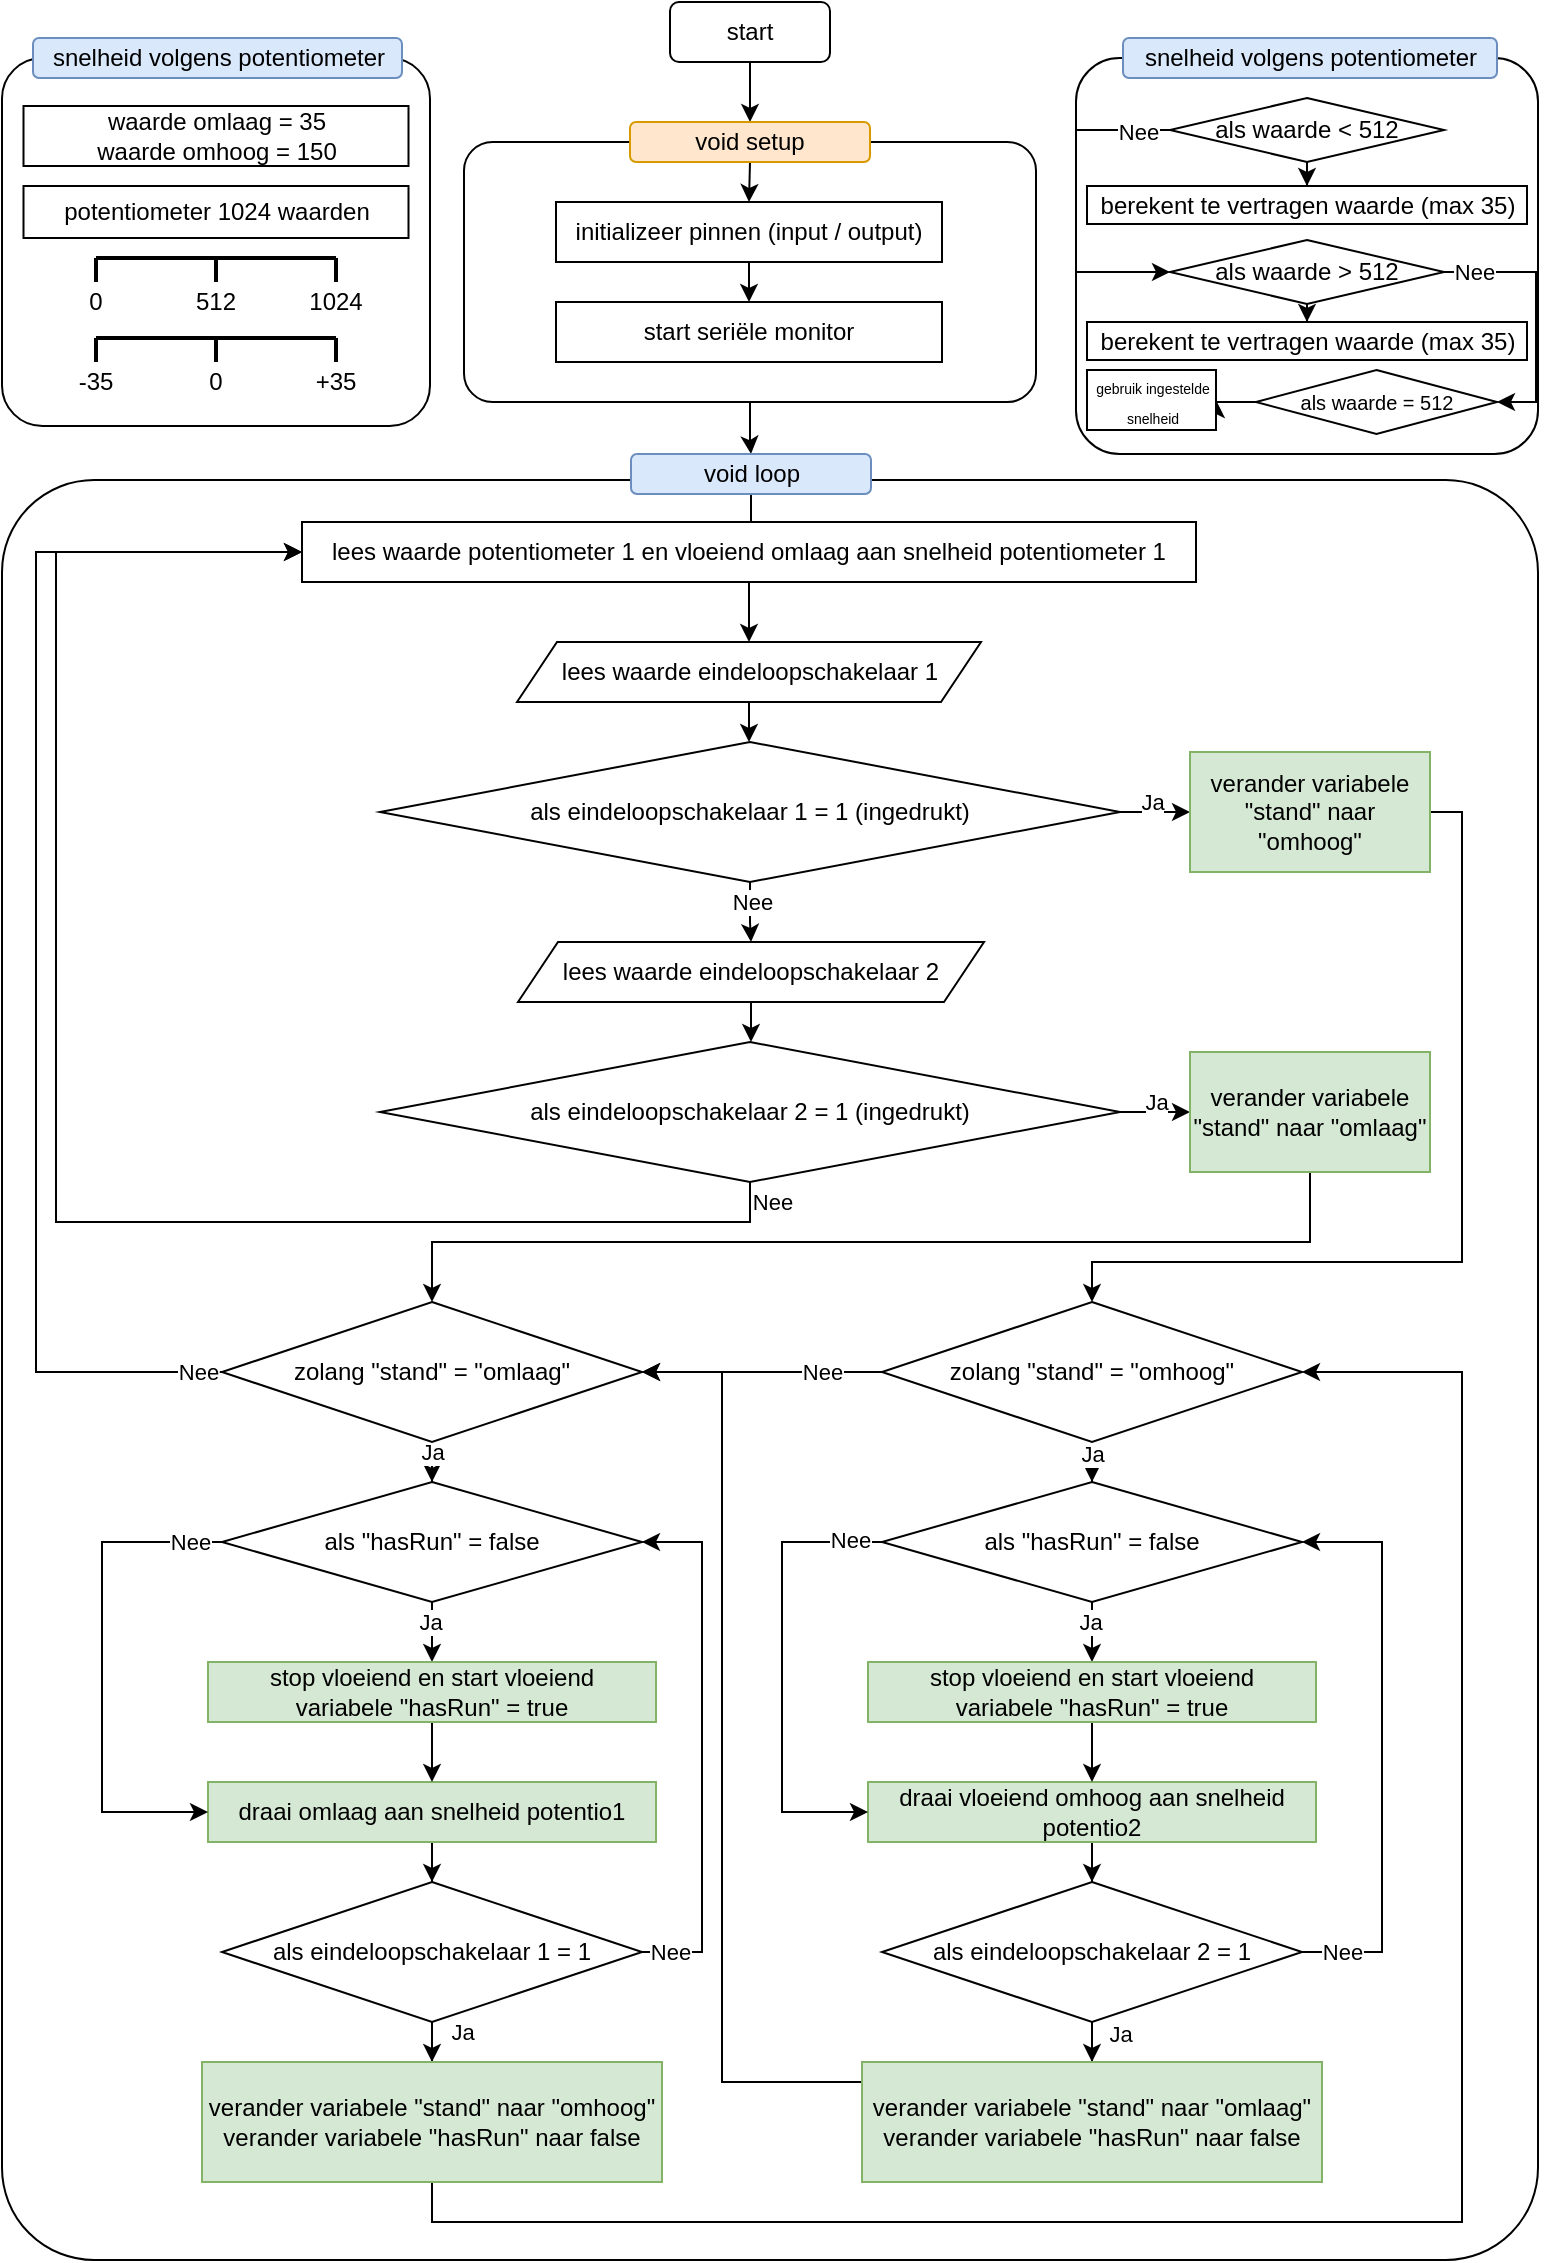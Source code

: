 <mxfile version="14.6.6" type="github">
  <diagram id="C5RBs43oDa-KdzZeNtuy" name="Page-1">
    <mxGraphModel dx="2031" dy="1150" grid="1" gridSize="10" guides="1" tooltips="1" connect="1" arrows="1" fold="1" page="1" pageScale="1" pageWidth="827" pageHeight="1169" math="0" shadow="0">
      <root>
        <mxCell id="WIyWlLk6GJQsqaUBKTNV-0" />
        <mxCell id="WIyWlLk6GJQsqaUBKTNV-1" parent="WIyWlLk6GJQsqaUBKTNV-0" />
        <mxCell id="CYf8EaJ0eoEuyEV1X-x--5" value="" style="edgeStyle=orthogonalEdgeStyle;rounded=0;orthogonalLoop=1;jettySize=auto;html=1;exitX=0.5;exitY=1;exitDx=0;exitDy=0;entryX=0.5;entryY=0;entryDx=0;entryDy=0;" parent="WIyWlLk6GJQsqaUBKTNV-1" source="WIyWlLk6GJQsqaUBKTNV-3" target="CYf8EaJ0eoEuyEV1X-x--2" edge="1">
          <mxGeometry relative="1" as="geometry" />
        </mxCell>
        <mxCell id="WIyWlLk6GJQsqaUBKTNV-3" value="start" style="rounded=1;whiteSpace=wrap;html=1;fontSize=12;glass=0;strokeWidth=1;shadow=0;" parent="WIyWlLk6GJQsqaUBKTNV-1" vertex="1">
          <mxGeometry x="367" y="14" width="80" height="30" as="geometry" />
        </mxCell>
        <mxCell id="CYf8EaJ0eoEuyEV1X-x--12" style="edgeStyle=orthogonalEdgeStyle;rounded=0;orthogonalLoop=1;jettySize=auto;html=1;" parent="WIyWlLk6GJQsqaUBKTNV-1" source="CYf8EaJ0eoEuyEV1X-x--0" target="CYf8EaJ0eoEuyEV1X-x--10" edge="1">
          <mxGeometry relative="1" as="geometry" />
        </mxCell>
        <mxCell id="CYf8EaJ0eoEuyEV1X-x--0" value="" style="rounded=1;whiteSpace=wrap;html=1;arcSize=11;" parent="WIyWlLk6GJQsqaUBKTNV-1" vertex="1">
          <mxGeometry x="264" y="84" width="286" height="130" as="geometry" />
        </mxCell>
        <mxCell id="CYf8EaJ0eoEuyEV1X-x--6" style="edgeStyle=orthogonalEdgeStyle;rounded=0;orthogonalLoop=1;jettySize=auto;html=1;exitX=0.5;exitY=1;exitDx=0;exitDy=0;entryX=0.5;entryY=0;entryDx=0;entryDy=0;" parent="WIyWlLk6GJQsqaUBKTNV-1" source="CYf8EaJ0eoEuyEV1X-x--2" target="CYf8EaJ0eoEuyEV1X-x--4" edge="1">
          <mxGeometry relative="1" as="geometry" />
        </mxCell>
        <mxCell id="CYf8EaJ0eoEuyEV1X-x--2" value="void setup" style="rounded=1;whiteSpace=wrap;html=1;fillColor=#ffe6cc;strokeColor=#d79b00;" parent="WIyWlLk6GJQsqaUBKTNV-1" vertex="1">
          <mxGeometry x="347" y="74" width="120" height="20" as="geometry" />
        </mxCell>
        <mxCell id="CYf8EaJ0eoEuyEV1X-x--8" style="edgeStyle=orthogonalEdgeStyle;rounded=0;orthogonalLoop=1;jettySize=auto;html=1;exitX=0.5;exitY=1;exitDx=0;exitDy=0;entryX=0.5;entryY=0;entryDx=0;entryDy=0;" parent="WIyWlLk6GJQsqaUBKTNV-1" source="CYf8EaJ0eoEuyEV1X-x--4" target="CYf8EaJ0eoEuyEV1X-x--7" edge="1">
          <mxGeometry relative="1" as="geometry" />
        </mxCell>
        <mxCell id="CYf8EaJ0eoEuyEV1X-x--4" value="initializeer pinnen (input / output)" style="rounded=0;whiteSpace=wrap;html=1;" parent="WIyWlLk6GJQsqaUBKTNV-1" vertex="1">
          <mxGeometry x="310" y="114" width="193" height="30" as="geometry" />
        </mxCell>
        <mxCell id="CYf8EaJ0eoEuyEV1X-x--7" value="start seriële monitor" style="rounded=0;whiteSpace=wrap;html=1;" parent="WIyWlLk6GJQsqaUBKTNV-1" vertex="1">
          <mxGeometry x="310" y="164" width="193" height="30" as="geometry" />
        </mxCell>
        <mxCell id="CYf8EaJ0eoEuyEV1X-x--11" value="" style="rounded=1;whiteSpace=wrap;html=1;arcSize=6;" parent="WIyWlLk6GJQsqaUBKTNV-1" vertex="1">
          <mxGeometry x="33" y="253" width="768" height="890" as="geometry" />
        </mxCell>
        <mxCell id="CYf8EaJ0eoEuyEV1X-x--15" style="edgeStyle=orthogonalEdgeStyle;rounded=0;orthogonalLoop=1;jettySize=auto;html=1;" parent="WIyWlLk6GJQsqaUBKTNV-1" source="CYf8EaJ0eoEuyEV1X-x--10" target="CYf8EaJ0eoEuyEV1X-x--13" edge="1">
          <mxGeometry relative="1" as="geometry" />
        </mxCell>
        <mxCell id="CYf8EaJ0eoEuyEV1X-x--10" value="void loop" style="rounded=1;whiteSpace=wrap;html=1;fillColor=#dae8fc;strokeColor=#6c8ebf;" parent="WIyWlLk6GJQsqaUBKTNV-1" vertex="1">
          <mxGeometry x="347.5" y="240" width="120" height="20" as="geometry" />
        </mxCell>
        <mxCell id="CYf8EaJ0eoEuyEV1X-x--42" style="edgeStyle=orthogonalEdgeStyle;rounded=0;orthogonalLoop=1;jettySize=auto;html=1;entryX=0.5;entryY=0;entryDx=0;entryDy=0;" parent="WIyWlLk6GJQsqaUBKTNV-1" source="CYf8EaJ0eoEuyEV1X-x--13" target="CYf8EaJ0eoEuyEV1X-x--41" edge="1">
          <mxGeometry relative="1" as="geometry" />
        </mxCell>
        <mxCell id="CYf8EaJ0eoEuyEV1X-x--13" value="lees waarde potentiometer 1 en vloeiend omlaag aan snelheid potentiometer 1" style="rounded=0;whiteSpace=wrap;html=1;" parent="WIyWlLk6GJQsqaUBKTNV-1" vertex="1">
          <mxGeometry x="183" y="274" width="447" height="30" as="geometry" />
        </mxCell>
        <mxCell id="CYf8EaJ0eoEuyEV1X-x--26" style="edgeStyle=orthogonalEdgeStyle;rounded=0;orthogonalLoop=1;jettySize=auto;html=1;" parent="WIyWlLk6GJQsqaUBKTNV-1" source="CYf8EaJ0eoEuyEV1X-x--24" target="CYf8EaJ0eoEuyEV1X-x--25" edge="1">
          <mxGeometry relative="1" as="geometry" />
        </mxCell>
        <mxCell id="CYf8EaJ0eoEuyEV1X-x--27" value="Ja" style="edgeLabel;html=1;align=center;verticalAlign=middle;resizable=0;points=[];" parent="CYf8EaJ0eoEuyEV1X-x--26" vertex="1" connectable="0">
          <mxGeometry x="-0.279" y="-1" relative="1" as="geometry">
            <mxPoint y="-6" as="offset" />
          </mxGeometry>
        </mxCell>
        <mxCell id="CYf8EaJ0eoEuyEV1X-x--45" style="edgeStyle=orthogonalEdgeStyle;rounded=0;orthogonalLoop=1;jettySize=auto;html=1;" parent="WIyWlLk6GJQsqaUBKTNV-1" source="CYf8EaJ0eoEuyEV1X-x--24" target="CYf8EaJ0eoEuyEV1X-x--44" edge="1">
          <mxGeometry relative="1" as="geometry" />
        </mxCell>
        <mxCell id="CYf8EaJ0eoEuyEV1X-x--48" value="Nee" style="edgeLabel;html=1;align=center;verticalAlign=middle;resizable=0;points=[];" parent="CYf8EaJ0eoEuyEV1X-x--45" vertex="1" connectable="0">
          <mxGeometry x="0.005" y="1" relative="1" as="geometry">
            <mxPoint x="-0.5" y="-5.35" as="offset" />
          </mxGeometry>
        </mxCell>
        <mxCell id="CYf8EaJ0eoEuyEV1X-x--24" value="als eindeloopschakelaar 1 = 1 (ingedrukt)" style="rhombus;whiteSpace=wrap;html=1;rounded=0;" parent="WIyWlLk6GJQsqaUBKTNV-1" vertex="1">
          <mxGeometry x="222" y="384" width="370" height="70" as="geometry" />
        </mxCell>
        <mxCell id="CYf8EaJ0eoEuyEV1X-x--59" style="edgeStyle=orthogonalEdgeStyle;rounded=0;orthogonalLoop=1;jettySize=auto;html=1;" parent="WIyWlLk6GJQsqaUBKTNV-1" source="CYf8EaJ0eoEuyEV1X-x--25" target="CYf8EaJ0eoEuyEV1X-x--57" edge="1">
          <mxGeometry relative="1" as="geometry">
            <Array as="points">
              <mxPoint x="763" y="419" />
              <mxPoint x="763" y="644" />
              <mxPoint x="578" y="644" />
            </Array>
          </mxGeometry>
        </mxCell>
        <mxCell id="CYf8EaJ0eoEuyEV1X-x--25" value="verander variabele &quot;stand&quot; naar &quot;omhoog&quot;" style="rounded=0;whiteSpace=wrap;html=1;fillColor=#d5e8d4;strokeColor=#82b366;" parent="WIyWlLk6GJQsqaUBKTNV-1" vertex="1">
          <mxGeometry x="627" y="389" width="120" height="60" as="geometry" />
        </mxCell>
        <mxCell id="CYf8EaJ0eoEuyEV1X-x--34" style="edgeStyle=orthogonalEdgeStyle;rounded=0;orthogonalLoop=1;jettySize=auto;html=1;" parent="WIyWlLk6GJQsqaUBKTNV-1" source="CYf8EaJ0eoEuyEV1X-x--30" target="CYf8EaJ0eoEuyEV1X-x--33" edge="1">
          <mxGeometry relative="1" as="geometry" />
        </mxCell>
        <mxCell id="CYf8EaJ0eoEuyEV1X-x--35" value="Ja" style="edgeLabel;html=1;align=center;verticalAlign=middle;resizable=0;points=[];" parent="CYf8EaJ0eoEuyEV1X-x--34" vertex="1" connectable="0">
          <mxGeometry x="-0.205" relative="1" as="geometry">
            <mxPoint y="-5" as="offset" />
          </mxGeometry>
        </mxCell>
        <mxCell id="CYf8EaJ0eoEuyEV1X-x--39" style="edgeStyle=orthogonalEdgeStyle;rounded=0;orthogonalLoop=1;jettySize=auto;html=1;" parent="WIyWlLk6GJQsqaUBKTNV-1" source="CYf8EaJ0eoEuyEV1X-x--30" target="CYf8EaJ0eoEuyEV1X-x--13" edge="1">
          <mxGeometry relative="1" as="geometry">
            <Array as="points">
              <mxPoint x="407" y="624" />
              <mxPoint x="60" y="624" />
              <mxPoint x="60" y="289" />
            </Array>
          </mxGeometry>
        </mxCell>
        <mxCell id="CYf8EaJ0eoEuyEV1X-x--40" value="Nee" style="edgeLabel;html=1;align=center;verticalAlign=middle;resizable=0;points=[];" parent="CYf8EaJ0eoEuyEV1X-x--39" vertex="1" connectable="0">
          <mxGeometry x="-0.879" y="1" relative="1" as="geometry">
            <mxPoint x="40.67" y="-11" as="offset" />
          </mxGeometry>
        </mxCell>
        <mxCell id="CYf8EaJ0eoEuyEV1X-x--30" value="als eindeloopschakelaar 2 = 1 (ingedrukt)" style="rhombus;whiteSpace=wrap;html=1;rounded=0;" parent="WIyWlLk6GJQsqaUBKTNV-1" vertex="1">
          <mxGeometry x="222" y="534" width="370" height="70" as="geometry" />
        </mxCell>
        <mxCell id="CYf8EaJ0eoEuyEV1X-x--52" style="edgeStyle=orthogonalEdgeStyle;rounded=0;orthogonalLoop=1;jettySize=auto;html=1;" parent="WIyWlLk6GJQsqaUBKTNV-1" source="CYf8EaJ0eoEuyEV1X-x--33" target="CYf8EaJ0eoEuyEV1X-x--50" edge="1">
          <mxGeometry relative="1" as="geometry">
            <Array as="points">
              <mxPoint x="687" y="634" />
              <mxPoint x="248" y="634" />
            </Array>
          </mxGeometry>
        </mxCell>
        <mxCell id="CYf8EaJ0eoEuyEV1X-x--33" value="verander variabele &quot;stand&quot; naar &quot;omlaag&quot;" style="rounded=0;whiteSpace=wrap;html=1;fillColor=#d5e8d4;strokeColor=#82b366;" parent="WIyWlLk6GJQsqaUBKTNV-1" vertex="1">
          <mxGeometry x="627" y="539" width="120" height="60" as="geometry" />
        </mxCell>
        <mxCell id="CYf8EaJ0eoEuyEV1X-x--43" style="edgeStyle=orthogonalEdgeStyle;rounded=0;orthogonalLoop=1;jettySize=auto;html=1;" parent="WIyWlLk6GJQsqaUBKTNV-1" source="CYf8EaJ0eoEuyEV1X-x--41" target="CYf8EaJ0eoEuyEV1X-x--24" edge="1">
          <mxGeometry relative="1" as="geometry" />
        </mxCell>
        <mxCell id="CYf8EaJ0eoEuyEV1X-x--41" value="lees waarde eindeloopschakelaar 1" style="shape=parallelogram;perimeter=parallelogramPerimeter;whiteSpace=wrap;html=1;fixedSize=1;rounded=0;" parent="WIyWlLk6GJQsqaUBKTNV-1" vertex="1">
          <mxGeometry x="290.5" y="334" width="232" height="30" as="geometry" />
        </mxCell>
        <mxCell id="CYf8EaJ0eoEuyEV1X-x--46" style="edgeStyle=orthogonalEdgeStyle;rounded=0;orthogonalLoop=1;jettySize=auto;html=1;entryX=0.5;entryY=0;entryDx=0;entryDy=0;" parent="WIyWlLk6GJQsqaUBKTNV-1" source="CYf8EaJ0eoEuyEV1X-x--44" target="CYf8EaJ0eoEuyEV1X-x--30" edge="1">
          <mxGeometry relative="1" as="geometry" />
        </mxCell>
        <mxCell id="CYf8EaJ0eoEuyEV1X-x--44" value="lees waarde eindeloopschakelaar 2" style="shape=parallelogram;perimeter=parallelogramPerimeter;whiteSpace=wrap;html=1;fixedSize=1;rounded=0;" parent="WIyWlLk6GJQsqaUBKTNV-1" vertex="1">
          <mxGeometry x="291" y="484" width="233" height="30" as="geometry" />
        </mxCell>
        <mxCell id="CYf8EaJ0eoEuyEV1X-x--64" style="edgeStyle=orthogonalEdgeStyle;rounded=0;orthogonalLoop=1;jettySize=auto;html=1;entryX=0;entryY=0.5;entryDx=0;entryDy=0;" parent="WIyWlLk6GJQsqaUBKTNV-1" source="CYf8EaJ0eoEuyEV1X-x--50" target="CYf8EaJ0eoEuyEV1X-x--13" edge="1">
          <mxGeometry relative="1" as="geometry">
            <Array as="points">
              <mxPoint x="50" y="699" />
              <mxPoint x="50" y="289" />
            </Array>
          </mxGeometry>
        </mxCell>
        <mxCell id="CYf8EaJ0eoEuyEV1X-x--65" value="Nee" style="edgeLabel;html=1;align=center;verticalAlign=middle;resizable=0;points=[];" parent="CYf8EaJ0eoEuyEV1X-x--64" vertex="1" connectable="0">
          <mxGeometry x="-0.963" relative="1" as="geometry">
            <mxPoint y="-0.03" as="offset" />
          </mxGeometry>
        </mxCell>
        <mxCell id="p0vBAn8iaSSO2xwx-ton-6" style="edgeStyle=orthogonalEdgeStyle;rounded=0;orthogonalLoop=1;jettySize=auto;html=1;entryX=0.5;entryY=0;entryDx=0;entryDy=0;" parent="WIyWlLk6GJQsqaUBKTNV-1" source="CYf8EaJ0eoEuyEV1X-x--50" target="p0vBAn8iaSSO2xwx-ton-0" edge="1">
          <mxGeometry relative="1" as="geometry" />
        </mxCell>
        <mxCell id="LQ1cLBq-_--WQFbrApMP-2" value="Ja" style="edgeLabel;html=1;align=center;verticalAlign=middle;resizable=0;points=[];" parent="p0vBAn8iaSSO2xwx-ton-6" vertex="1" connectable="0">
          <mxGeometry x="0.493" relative="1" as="geometry">
            <mxPoint as="offset" />
          </mxGeometry>
        </mxCell>
        <mxCell id="CYf8EaJ0eoEuyEV1X-x--50" value="zolang &quot;stand&quot; = &quot;omlaag&quot;" style="rhombus;whiteSpace=wrap;html=1;rounded=0;" parent="WIyWlLk6GJQsqaUBKTNV-1" vertex="1">
          <mxGeometry x="143" y="664" width="210" height="70" as="geometry" />
        </mxCell>
        <mxCell id="Z7qXLIscZxKdgFRrl8TT-2" style="edgeStyle=orthogonalEdgeStyle;rounded=0;orthogonalLoop=1;jettySize=auto;html=1;" parent="WIyWlLk6GJQsqaUBKTNV-1" source="CYf8EaJ0eoEuyEV1X-x--55" target="Z7qXLIscZxKdgFRrl8TT-0" edge="1">
          <mxGeometry relative="1" as="geometry" />
        </mxCell>
        <mxCell id="CYf8EaJ0eoEuyEV1X-x--55" value="draai omlaag aan snelheid potentio1" style="rounded=0;whiteSpace=wrap;html=1;fillColor=#d5e8d4;strokeColor=#82b366;" parent="WIyWlLk6GJQsqaUBKTNV-1" vertex="1">
          <mxGeometry x="136" y="904" width="224" height="30" as="geometry" />
        </mxCell>
        <mxCell id="abx6g4VYpOD5a4hkHdhx-0" value="Nee" style="edgeStyle=orthogonalEdgeStyle;rounded=0;orthogonalLoop=1;jettySize=auto;html=1;" parent="WIyWlLk6GJQsqaUBKTNV-1" source="CYf8EaJ0eoEuyEV1X-x--57" target="CYf8EaJ0eoEuyEV1X-x--50" edge="1">
          <mxGeometry x="-0.5" relative="1" as="geometry">
            <mxPoint as="offset" />
          </mxGeometry>
        </mxCell>
        <mxCell id="p0vBAn8iaSSO2xwx-ton-13" style="edgeStyle=orthogonalEdgeStyle;rounded=0;orthogonalLoop=1;jettySize=auto;html=1;" parent="WIyWlLk6GJQsqaUBKTNV-1" source="CYf8EaJ0eoEuyEV1X-x--57" target="p0vBAn8iaSSO2xwx-ton-11" edge="1">
          <mxGeometry relative="1" as="geometry" />
        </mxCell>
        <mxCell id="LQ1cLBq-_--WQFbrApMP-1" value="Ja" style="edgeLabel;html=1;align=center;verticalAlign=middle;resizable=0;points=[];" parent="p0vBAn8iaSSO2xwx-ton-13" vertex="1" connectable="0">
          <mxGeometry x="0.533" relative="1" as="geometry">
            <mxPoint as="offset" />
          </mxGeometry>
        </mxCell>
        <mxCell id="CYf8EaJ0eoEuyEV1X-x--57" value="zolang &quot;stand&quot; = &quot;omhoog&quot;" style="rhombus;whiteSpace=wrap;html=1;rounded=0;" parent="WIyWlLk6GJQsqaUBKTNV-1" vertex="1">
          <mxGeometry x="473" y="664" width="210" height="70" as="geometry" />
        </mxCell>
        <mxCell id="Z7qXLIscZxKdgFRrl8TT-3" style="edgeStyle=orthogonalEdgeStyle;rounded=0;orthogonalLoop=1;jettySize=auto;html=1;" parent="WIyWlLk6GJQsqaUBKTNV-1" source="CYf8EaJ0eoEuyEV1X-x--58" target="Z7qXLIscZxKdgFRrl8TT-1" edge="1">
          <mxGeometry relative="1" as="geometry" />
        </mxCell>
        <mxCell id="CYf8EaJ0eoEuyEV1X-x--58" value="draai vloeiend omhoog aan snelheid potentio2" style="rounded=0;whiteSpace=wrap;html=1;fillColor=#d5e8d4;strokeColor=#82b366;" parent="WIyWlLk6GJQsqaUBKTNV-1" vertex="1">
          <mxGeometry x="466" y="904" width="224" height="30" as="geometry" />
        </mxCell>
        <mxCell id="Z7qXLIscZxKdgFRrl8TT-5" style="edgeStyle=orthogonalEdgeStyle;rounded=0;orthogonalLoop=1;jettySize=auto;html=1;" parent="WIyWlLk6GJQsqaUBKTNV-1" source="Z7qXLIscZxKdgFRrl8TT-0" target="Z7qXLIscZxKdgFRrl8TT-4" edge="1">
          <mxGeometry relative="1" as="geometry" />
        </mxCell>
        <mxCell id="Z7qXLIscZxKdgFRrl8TT-6" value="Ja" style="edgeLabel;html=1;align=center;verticalAlign=middle;resizable=0;points=[];" parent="Z7qXLIscZxKdgFRrl8TT-5" vertex="1" connectable="0">
          <mxGeometry x="0.489" relative="1" as="geometry">
            <mxPoint x="15" as="offset" />
          </mxGeometry>
        </mxCell>
        <mxCell id="9KD2sniqeCgQRVRFQWX2-1" style="edgeStyle=orthogonalEdgeStyle;rounded=0;orthogonalLoop=1;jettySize=auto;html=1;" parent="WIyWlLk6GJQsqaUBKTNV-1" source="Z7qXLIscZxKdgFRrl8TT-0" target="p0vBAn8iaSSO2xwx-ton-0" edge="1">
          <mxGeometry relative="1" as="geometry">
            <Array as="points">
              <mxPoint x="383" y="989" />
              <mxPoint x="383" y="784" />
            </Array>
          </mxGeometry>
        </mxCell>
        <mxCell id="9KD2sniqeCgQRVRFQWX2-2" value="Nee" style="edgeLabel;html=1;align=center;verticalAlign=middle;resizable=0;points=[];" parent="9KD2sniqeCgQRVRFQWX2-1" vertex="1" connectable="0">
          <mxGeometry x="-0.943" y="1" relative="1" as="geometry">
            <mxPoint x="6" y="1" as="offset" />
          </mxGeometry>
        </mxCell>
        <mxCell id="Z7qXLIscZxKdgFRrl8TT-0" value="als eindeloopschakelaar 1 = 1" style="rhombus;whiteSpace=wrap;html=1;rounded=0;" parent="WIyWlLk6GJQsqaUBKTNV-1" vertex="1">
          <mxGeometry x="143" y="954" width="210" height="70" as="geometry" />
        </mxCell>
        <mxCell id="Z7qXLIscZxKdgFRrl8TT-11" style="edgeStyle=orthogonalEdgeStyle;rounded=0;orthogonalLoop=1;jettySize=auto;html=1;" parent="WIyWlLk6GJQsqaUBKTNV-1" source="Z7qXLIscZxKdgFRrl8TT-1" target="Z7qXLIscZxKdgFRrl8TT-10" edge="1">
          <mxGeometry relative="1" as="geometry" />
        </mxCell>
        <mxCell id="Z7qXLIscZxKdgFRrl8TT-12" value="Ja" style="edgeLabel;html=1;align=center;verticalAlign=middle;resizable=0;points=[];" parent="Z7qXLIscZxKdgFRrl8TT-11" vertex="1" connectable="0">
          <mxGeometry x="0.531" y="-1" relative="1" as="geometry">
            <mxPoint x="15" as="offset" />
          </mxGeometry>
        </mxCell>
        <mxCell id="9KD2sniqeCgQRVRFQWX2-6" style="edgeStyle=orthogonalEdgeStyle;rounded=0;orthogonalLoop=1;jettySize=auto;html=1;entryX=1;entryY=0.5;entryDx=0;entryDy=0;" parent="WIyWlLk6GJQsqaUBKTNV-1" source="Z7qXLIscZxKdgFRrl8TT-1" target="p0vBAn8iaSSO2xwx-ton-11" edge="1">
          <mxGeometry relative="1" as="geometry">
            <Array as="points">
              <mxPoint x="723" y="989" />
              <mxPoint x="723" y="784" />
            </Array>
          </mxGeometry>
        </mxCell>
        <mxCell id="9KD2sniqeCgQRVRFQWX2-7" value="Nee" style="edgeLabel;html=1;align=center;verticalAlign=middle;resizable=0;points=[];" parent="9KD2sniqeCgQRVRFQWX2-6" vertex="1" connectable="0">
          <mxGeometry x="-0.802" relative="1" as="geometry">
            <mxPoint x="-8" as="offset" />
          </mxGeometry>
        </mxCell>
        <mxCell id="Z7qXLIscZxKdgFRrl8TT-1" value="als eindeloopschakelaar 2 = 1" style="rhombus;whiteSpace=wrap;html=1;rounded=0;" parent="WIyWlLk6GJQsqaUBKTNV-1" vertex="1">
          <mxGeometry x="473" y="954" width="210" height="70" as="geometry" />
        </mxCell>
        <mxCell id="Z7qXLIscZxKdgFRrl8TT-7" style="edgeStyle=orthogonalEdgeStyle;rounded=0;orthogonalLoop=1;jettySize=auto;html=1;entryX=1;entryY=0.5;entryDx=0;entryDy=0;" parent="WIyWlLk6GJQsqaUBKTNV-1" source="Z7qXLIscZxKdgFRrl8TT-4" target="CYf8EaJ0eoEuyEV1X-x--57" edge="1">
          <mxGeometry relative="1" as="geometry">
            <Array as="points">
              <mxPoint x="248" y="1124" />
              <mxPoint x="763" y="1124" />
              <mxPoint x="763" y="699" />
            </Array>
          </mxGeometry>
        </mxCell>
        <mxCell id="Z7qXLIscZxKdgFRrl8TT-4" value="&lt;div&gt;verander variabele &quot;stand&quot; naar &quot;omhoog&quot;&lt;/div&gt;verander variabele &quot;hasRun&quot; naar false" style="rounded=0;whiteSpace=wrap;html=1;fillColor=#d5e8d4;strokeColor=#82b366;" parent="WIyWlLk6GJQsqaUBKTNV-1" vertex="1">
          <mxGeometry x="133" y="1044" width="230" height="60" as="geometry" />
        </mxCell>
        <mxCell id="Z7qXLIscZxKdgFRrl8TT-15" style="edgeStyle=orthogonalEdgeStyle;rounded=0;orthogonalLoop=1;jettySize=auto;html=1;entryX=1;entryY=0.5;entryDx=0;entryDy=0;" parent="WIyWlLk6GJQsqaUBKTNV-1" source="Z7qXLIscZxKdgFRrl8TT-10" target="CYf8EaJ0eoEuyEV1X-x--50" edge="1">
          <mxGeometry relative="1" as="geometry">
            <Array as="points">
              <mxPoint x="393" y="1054" />
              <mxPoint x="393" y="699" />
            </Array>
          </mxGeometry>
        </mxCell>
        <mxCell id="Z7qXLIscZxKdgFRrl8TT-10" value="&lt;div&gt;verander variabele &quot;stand&quot; naar &quot;omlaag&quot;&lt;/div&gt;&lt;div&gt;verander variabele &quot;hasRun&quot; naar false&lt;br&gt;&lt;/div&gt;" style="rounded=0;whiteSpace=wrap;html=1;fillColor=#d5e8d4;strokeColor=#82b366;" parent="WIyWlLk6GJQsqaUBKTNV-1" vertex="1">
          <mxGeometry x="463" y="1044" width="230" height="60" as="geometry" />
        </mxCell>
        <mxCell id="p0vBAn8iaSSO2xwx-ton-3" style="edgeStyle=orthogonalEdgeStyle;rounded=0;orthogonalLoop=1;jettySize=auto;html=1;" parent="WIyWlLk6GJQsqaUBKTNV-1" source="p0vBAn8iaSSO2xwx-ton-0" target="p0vBAn8iaSSO2xwx-ton-2" edge="1">
          <mxGeometry relative="1" as="geometry" />
        </mxCell>
        <mxCell id="p0vBAn8iaSSO2xwx-ton-4" value="Ja" style="edgeLabel;html=1;align=center;verticalAlign=middle;resizable=0;points=[];" parent="p0vBAn8iaSSO2xwx-ton-3" vertex="1" connectable="0">
          <mxGeometry x="-0.84" y="-1" relative="1" as="geometry">
            <mxPoint y="6" as="offset" />
          </mxGeometry>
        </mxCell>
        <mxCell id="p0vBAn8iaSSO2xwx-ton-7" style="edgeStyle=orthogonalEdgeStyle;rounded=0;orthogonalLoop=1;jettySize=auto;html=1;" parent="WIyWlLk6GJQsqaUBKTNV-1" source="p0vBAn8iaSSO2xwx-ton-0" target="CYf8EaJ0eoEuyEV1X-x--55" edge="1">
          <mxGeometry relative="1" as="geometry">
            <Array as="points">
              <mxPoint x="83" y="784" />
              <mxPoint x="83" y="919" />
            </Array>
          </mxGeometry>
        </mxCell>
        <mxCell id="p0vBAn8iaSSO2xwx-ton-8" value="Nee" style="edgeLabel;html=1;align=center;verticalAlign=middle;resizable=0;points=[];" parent="p0vBAn8iaSSO2xwx-ton-7" vertex="1" connectable="0">
          <mxGeometry x="-0.871" relative="1" as="geometry">
            <mxPoint as="offset" />
          </mxGeometry>
        </mxCell>
        <mxCell id="p0vBAn8iaSSO2xwx-ton-0" value="als &quot;hasRun&quot; = false" style="rhombus;whiteSpace=wrap;html=1;rounded=0;" parent="WIyWlLk6GJQsqaUBKTNV-1" vertex="1">
          <mxGeometry x="143" y="754" width="210" height="60" as="geometry" />
        </mxCell>
        <mxCell id="p0vBAn8iaSSO2xwx-ton-5" style="edgeStyle=orthogonalEdgeStyle;rounded=0;orthogonalLoop=1;jettySize=auto;html=1;entryX=0.5;entryY=0;entryDx=0;entryDy=0;" parent="WIyWlLk6GJQsqaUBKTNV-1" source="p0vBAn8iaSSO2xwx-ton-2" target="CYf8EaJ0eoEuyEV1X-x--55" edge="1">
          <mxGeometry relative="1" as="geometry" />
        </mxCell>
        <mxCell id="p0vBAn8iaSSO2xwx-ton-2" value="&lt;div&gt;stop vloeiend en start vloeiend&lt;/div&gt;variabele &quot;hasRun&quot; = true" style="rounded=0;whiteSpace=wrap;html=1;fillColor=#d5e8d4;strokeColor=#82b366;" parent="WIyWlLk6GJQsqaUBKTNV-1" vertex="1">
          <mxGeometry x="136" y="844" width="224" height="30" as="geometry" />
        </mxCell>
        <mxCell id="p0vBAn8iaSSO2xwx-ton-9" style="edgeStyle=orthogonalEdgeStyle;rounded=0;orthogonalLoop=1;jettySize=auto;html=1;" parent="WIyWlLk6GJQsqaUBKTNV-1" source="p0vBAn8iaSSO2xwx-ton-11" target="p0vBAn8iaSSO2xwx-ton-12" edge="1">
          <mxGeometry relative="1" as="geometry" />
        </mxCell>
        <mxCell id="p0vBAn8iaSSO2xwx-ton-10" value="Ja" style="edgeLabel;html=1;align=center;verticalAlign=middle;resizable=0;points=[];" parent="p0vBAn8iaSSO2xwx-ton-9" vertex="1" connectable="0">
          <mxGeometry x="-0.84" y="-1" relative="1" as="geometry">
            <mxPoint y="6" as="offset" />
          </mxGeometry>
        </mxCell>
        <mxCell id="p0vBAn8iaSSO2xwx-ton-14" style="edgeStyle=orthogonalEdgeStyle;rounded=0;orthogonalLoop=1;jettySize=auto;html=1;entryX=0;entryY=0.5;entryDx=0;entryDy=0;" parent="WIyWlLk6GJQsqaUBKTNV-1" source="p0vBAn8iaSSO2xwx-ton-11" target="CYf8EaJ0eoEuyEV1X-x--58" edge="1">
          <mxGeometry relative="1" as="geometry">
            <Array as="points">
              <mxPoint x="423" y="784" />
              <mxPoint x="423" y="919" />
            </Array>
          </mxGeometry>
        </mxCell>
        <mxCell id="p0vBAn8iaSSO2xwx-ton-15" value="Nee" style="edgeLabel;html=1;align=center;verticalAlign=middle;resizable=0;points=[];" parent="p0vBAn8iaSSO2xwx-ton-14" vertex="1" connectable="0">
          <mxGeometry x="-0.856" y="-1" relative="1" as="geometry">
            <mxPoint as="offset" />
          </mxGeometry>
        </mxCell>
        <mxCell id="p0vBAn8iaSSO2xwx-ton-11" value="als &quot;hasRun&quot; = false" style="rhombus;whiteSpace=wrap;html=1;rounded=0;" parent="WIyWlLk6GJQsqaUBKTNV-1" vertex="1">
          <mxGeometry x="473" y="754" width="210" height="60" as="geometry" />
        </mxCell>
        <mxCell id="LQ1cLBq-_--WQFbrApMP-0" style="edgeStyle=orthogonalEdgeStyle;rounded=0;orthogonalLoop=1;jettySize=auto;html=1;" parent="WIyWlLk6GJQsqaUBKTNV-1" source="p0vBAn8iaSSO2xwx-ton-12" target="CYf8EaJ0eoEuyEV1X-x--58" edge="1">
          <mxGeometry relative="1" as="geometry" />
        </mxCell>
        <mxCell id="p0vBAn8iaSSO2xwx-ton-12" value="&lt;div&gt;stop vloeiend en start vloeiend&lt;/div&gt;&lt;div&gt;variabele &quot;hasRun&quot; = true&lt;br&gt;&lt;/div&gt;" style="rounded=0;whiteSpace=wrap;html=1;fillColor=#d5e8d4;strokeColor=#82b366;" parent="WIyWlLk6GJQsqaUBKTNV-1" vertex="1">
          <mxGeometry x="466" y="844" width="224" height="30" as="geometry" />
        </mxCell>
        <mxCell id="aHCrivL5wYVHbB7a-_E4-0" value="" style="rounded=1;whiteSpace=wrap;html=1;arcSize=11;" parent="WIyWlLk6GJQsqaUBKTNV-1" vertex="1">
          <mxGeometry x="33" y="42" width="214" height="184" as="geometry" />
        </mxCell>
        <mxCell id="aHCrivL5wYVHbB7a-_E4-1" value="waarde omlaag = 35&lt;br&gt;waarde omhoog = 150" style="rounded=0;whiteSpace=wrap;html=1;" parent="WIyWlLk6GJQsqaUBKTNV-1" vertex="1">
          <mxGeometry x="43.75" y="66" width="192.5" height="30" as="geometry" />
        </mxCell>
        <mxCell id="aHCrivL5wYVHbB7a-_E4-2" value="potentiometer 1024 waarden" style="rounded=0;whiteSpace=wrap;html=1;" parent="WIyWlLk6GJQsqaUBKTNV-1" vertex="1">
          <mxGeometry x="43.75" y="106" width="192.5" height="26" as="geometry" />
        </mxCell>
        <mxCell id="aHCrivL5wYVHbB7a-_E4-7" value="" style="endArrow=none;html=1;strokeWidth=2;" parent="WIyWlLk6GJQsqaUBKTNV-1" edge="1">
          <mxGeometry width="50" height="50" relative="1" as="geometry">
            <mxPoint x="80" y="182" as="sourcePoint" />
            <mxPoint x="200" y="182" as="targetPoint" />
          </mxGeometry>
        </mxCell>
        <mxCell id="aHCrivL5wYVHbB7a-_E4-8" value="" style="endArrow=none;html=1;strokeWidth=2;" parent="WIyWlLk6GJQsqaUBKTNV-1" source="aHCrivL5wYVHbB7a-_E4-10" edge="1">
          <mxGeometry width="50" height="50" relative="1" as="geometry">
            <mxPoint x="140" y="204" as="sourcePoint" />
            <mxPoint x="140" y="182" as="targetPoint" />
            <Array as="points">
              <mxPoint x="140" y="192" />
            </Array>
          </mxGeometry>
        </mxCell>
        <mxCell id="aHCrivL5wYVHbB7a-_E4-10" value="0" style="text;html=1;strokeColor=none;fillColor=none;align=center;verticalAlign=middle;whiteSpace=wrap;rounded=0;" parent="WIyWlLk6GJQsqaUBKTNV-1" vertex="1">
          <mxGeometry x="130" y="194" width="20" height="20" as="geometry" />
        </mxCell>
        <mxCell id="aHCrivL5wYVHbB7a-_E4-11" value="" style="endArrow=none;html=1;strokeWidth=2;" parent="WIyWlLk6GJQsqaUBKTNV-1" source="aHCrivL5wYVHbB7a-_E4-12" edge="1">
          <mxGeometry width="50" height="50" relative="1" as="geometry">
            <mxPoint x="80" y="204" as="sourcePoint" />
            <mxPoint x="80" y="182" as="targetPoint" />
            <Array as="points">
              <mxPoint x="80" y="192" />
            </Array>
          </mxGeometry>
        </mxCell>
        <mxCell id="aHCrivL5wYVHbB7a-_E4-12" value="-35" style="text;html=1;strokeColor=none;fillColor=none;align=center;verticalAlign=middle;whiteSpace=wrap;rounded=0;" parent="WIyWlLk6GJQsqaUBKTNV-1" vertex="1">
          <mxGeometry x="70" y="194" width="20" height="20" as="geometry" />
        </mxCell>
        <mxCell id="aHCrivL5wYVHbB7a-_E4-13" value="" style="endArrow=none;html=1;strokeWidth=2;" parent="WIyWlLk6GJQsqaUBKTNV-1" source="aHCrivL5wYVHbB7a-_E4-14" edge="1">
          <mxGeometry width="50" height="50" relative="1" as="geometry">
            <mxPoint x="200" y="204" as="sourcePoint" />
            <mxPoint x="200" y="182" as="targetPoint" />
            <Array as="points">
              <mxPoint x="200" y="192" />
            </Array>
          </mxGeometry>
        </mxCell>
        <mxCell id="aHCrivL5wYVHbB7a-_E4-14" value="+35" style="text;html=1;strokeColor=none;fillColor=none;align=center;verticalAlign=middle;whiteSpace=wrap;rounded=0;" parent="WIyWlLk6GJQsqaUBKTNV-1" vertex="1">
          <mxGeometry x="190" y="194" width="20" height="20" as="geometry" />
        </mxCell>
        <mxCell id="aHCrivL5wYVHbB7a-_E4-15" value="" style="endArrow=none;html=1;strokeWidth=2;" parent="WIyWlLk6GJQsqaUBKTNV-1" edge="1">
          <mxGeometry width="50" height="50" relative="1" as="geometry">
            <mxPoint x="80" y="142" as="sourcePoint" />
            <mxPoint x="200" y="142" as="targetPoint" />
          </mxGeometry>
        </mxCell>
        <mxCell id="aHCrivL5wYVHbB7a-_E4-16" value="" style="endArrow=none;html=1;strokeWidth=2;" parent="WIyWlLk6GJQsqaUBKTNV-1" source="aHCrivL5wYVHbB7a-_E4-17" edge="1">
          <mxGeometry width="50" height="50" relative="1" as="geometry">
            <mxPoint x="140" y="164" as="sourcePoint" />
            <mxPoint x="140" y="142" as="targetPoint" />
            <Array as="points">
              <mxPoint x="140" y="152" />
            </Array>
          </mxGeometry>
        </mxCell>
        <mxCell id="aHCrivL5wYVHbB7a-_E4-17" value="512" style="text;html=1;strokeColor=none;fillColor=none;align=center;verticalAlign=middle;whiteSpace=wrap;rounded=0;" parent="WIyWlLk6GJQsqaUBKTNV-1" vertex="1">
          <mxGeometry x="130" y="154" width="20" height="20" as="geometry" />
        </mxCell>
        <mxCell id="aHCrivL5wYVHbB7a-_E4-18" value="" style="endArrow=none;html=1;strokeWidth=2;" parent="WIyWlLk6GJQsqaUBKTNV-1" source="aHCrivL5wYVHbB7a-_E4-19" edge="1">
          <mxGeometry width="50" height="50" relative="1" as="geometry">
            <mxPoint x="80" y="164" as="sourcePoint" />
            <mxPoint x="80" y="142" as="targetPoint" />
            <Array as="points">
              <mxPoint x="80" y="152" />
            </Array>
          </mxGeometry>
        </mxCell>
        <mxCell id="aHCrivL5wYVHbB7a-_E4-19" value="0" style="text;html=1;strokeColor=none;fillColor=none;align=center;verticalAlign=middle;whiteSpace=wrap;rounded=0;" parent="WIyWlLk6GJQsqaUBKTNV-1" vertex="1">
          <mxGeometry x="70" y="154" width="20" height="20" as="geometry" />
        </mxCell>
        <mxCell id="aHCrivL5wYVHbB7a-_E4-20" value="" style="endArrow=none;html=1;strokeWidth=2;" parent="WIyWlLk6GJQsqaUBKTNV-1" source="aHCrivL5wYVHbB7a-_E4-21" edge="1">
          <mxGeometry width="50" height="50" relative="1" as="geometry">
            <mxPoint x="200" y="164" as="sourcePoint" />
            <mxPoint x="200" y="142" as="targetPoint" />
            <Array as="points">
              <mxPoint x="200" y="152" />
            </Array>
          </mxGeometry>
        </mxCell>
        <mxCell id="aHCrivL5wYVHbB7a-_E4-21" value="1024" style="text;html=1;strokeColor=none;fillColor=none;align=center;verticalAlign=middle;whiteSpace=wrap;rounded=0;" parent="WIyWlLk6GJQsqaUBKTNV-1" vertex="1">
          <mxGeometry x="180" y="154" width="40" height="20" as="geometry" />
        </mxCell>
        <mxCell id="85hw435XrvNYK_B15_eo-0" value="snelheid volgens potentiometer" style="rounded=1;whiteSpace=wrap;html=1;fillColor=#dae8fc;strokeColor=#6c8ebf;" vertex="1" parent="WIyWlLk6GJQsqaUBKTNV-1">
          <mxGeometry x="48.5" y="32" width="184.5" height="20" as="geometry" />
        </mxCell>
        <mxCell id="85hw435XrvNYK_B15_eo-1" value="" style="rounded=1;whiteSpace=wrap;html=1;arcSize=11;" vertex="1" parent="WIyWlLk6GJQsqaUBKTNV-1">
          <mxGeometry x="570" y="42" width="231" height="198" as="geometry" />
        </mxCell>
        <mxCell id="85hw435XrvNYK_B15_eo-18" value="snelheid volgens potentiometer" style="rounded=1;whiteSpace=wrap;html=1;fillColor=#dae8fc;strokeColor=#6c8ebf;" vertex="1" parent="WIyWlLk6GJQsqaUBKTNV-1">
          <mxGeometry x="593.5" y="32" width="187" height="20" as="geometry" />
        </mxCell>
        <mxCell id="85hw435XrvNYK_B15_eo-23" style="edgeStyle=orthogonalEdgeStyle;rounded=0;orthogonalLoop=1;jettySize=auto;html=1;entryX=0.5;entryY=0;entryDx=0;entryDy=0;" edge="1" parent="WIyWlLk6GJQsqaUBKTNV-1" source="85hw435XrvNYK_B15_eo-20" target="85hw435XrvNYK_B15_eo-21">
          <mxGeometry relative="1" as="geometry" />
        </mxCell>
        <mxCell id="85hw435XrvNYK_B15_eo-26" style="edgeStyle=orthogonalEdgeStyle;rounded=0;orthogonalLoop=1;jettySize=auto;html=1;entryX=0;entryY=0.5;entryDx=0;entryDy=0;" edge="1" parent="WIyWlLk6GJQsqaUBKTNV-1" source="85hw435XrvNYK_B15_eo-20" target="85hw435XrvNYK_B15_eo-25">
          <mxGeometry relative="1" as="geometry">
            <Array as="points">
              <mxPoint x="570" y="78" />
              <mxPoint x="570" y="149" />
            </Array>
          </mxGeometry>
        </mxCell>
        <mxCell id="85hw435XrvNYK_B15_eo-27" value="Nee" style="edgeLabel;html=1;align=center;verticalAlign=middle;resizable=0;points=[];" vertex="1" connectable="0" parent="85hw435XrvNYK_B15_eo-26">
          <mxGeometry x="-0.798" y="1" relative="1" as="geometry">
            <mxPoint as="offset" />
          </mxGeometry>
        </mxCell>
        <mxCell id="85hw435XrvNYK_B15_eo-20" value="als waarde &amp;lt; 512" style="rhombus;whiteSpace=wrap;html=1;rounded=0;" vertex="1" parent="WIyWlLk6GJQsqaUBKTNV-1">
          <mxGeometry x="617" y="62" width="137" height="32" as="geometry" />
        </mxCell>
        <mxCell id="85hw435XrvNYK_B15_eo-21" value="berekent te vertragen waarde (max 35)" style="rounded=0;whiteSpace=wrap;html=1;" vertex="1" parent="WIyWlLk6GJQsqaUBKTNV-1">
          <mxGeometry x="575.5" y="106" width="220" height="19" as="geometry" />
        </mxCell>
        <mxCell id="85hw435XrvNYK_B15_eo-29" style="edgeStyle=orthogonalEdgeStyle;rounded=0;orthogonalLoop=1;jettySize=auto;html=1;" edge="1" parent="WIyWlLk6GJQsqaUBKTNV-1" source="85hw435XrvNYK_B15_eo-25" target="85hw435XrvNYK_B15_eo-28">
          <mxGeometry relative="1" as="geometry" />
        </mxCell>
        <mxCell id="85hw435XrvNYK_B15_eo-31" style="edgeStyle=orthogonalEdgeStyle;rounded=0;orthogonalLoop=1;jettySize=auto;html=1;entryX=1;entryY=0.5;entryDx=0;entryDy=0;" edge="1" parent="WIyWlLk6GJQsqaUBKTNV-1" source="85hw435XrvNYK_B15_eo-25" target="85hw435XrvNYK_B15_eo-30">
          <mxGeometry relative="1" as="geometry">
            <Array as="points">
              <mxPoint x="800" y="149" />
              <mxPoint x="800" y="214" />
            </Array>
          </mxGeometry>
        </mxCell>
        <mxCell id="85hw435XrvNYK_B15_eo-32" value="Nee" style="edgeLabel;html=1;align=center;verticalAlign=middle;resizable=0;points=[];" vertex="1" connectable="0" parent="85hw435XrvNYK_B15_eo-31">
          <mxGeometry x="-0.775" relative="1" as="geometry">
            <mxPoint as="offset" />
          </mxGeometry>
        </mxCell>
        <mxCell id="85hw435XrvNYK_B15_eo-25" value="als waarde &amp;gt; 512" style="rhombus;whiteSpace=wrap;html=1;rounded=0;" vertex="1" parent="WIyWlLk6GJQsqaUBKTNV-1">
          <mxGeometry x="617" y="133" width="137" height="32" as="geometry" />
        </mxCell>
        <mxCell id="85hw435XrvNYK_B15_eo-28" value="berekent te vertragen waarde (max 35)" style="rounded=0;whiteSpace=wrap;html=1;" vertex="1" parent="WIyWlLk6GJQsqaUBKTNV-1">
          <mxGeometry x="575.5" y="174" width="220" height="19" as="geometry" />
        </mxCell>
        <mxCell id="85hw435XrvNYK_B15_eo-38" style="edgeStyle=orthogonalEdgeStyle;rounded=0;orthogonalLoop=1;jettySize=auto;html=1;" edge="1" parent="WIyWlLk6GJQsqaUBKTNV-1" source="85hw435XrvNYK_B15_eo-30" target="85hw435XrvNYK_B15_eo-33">
          <mxGeometry relative="1" as="geometry" />
        </mxCell>
        <mxCell id="85hw435XrvNYK_B15_eo-30" value="&lt;font style=&quot;font-size: 10px&quot;&gt;als waarde = 512&lt;/font&gt;" style="rhombus;whiteSpace=wrap;html=1;rounded=0;" vertex="1" parent="WIyWlLk6GJQsqaUBKTNV-1">
          <mxGeometry x="660" y="198" width="120.5" height="32" as="geometry" />
        </mxCell>
        <mxCell id="85hw435XrvNYK_B15_eo-33" value="&lt;font style=&quot;font-size: 7px&quot;&gt;gebruik ingestelde snelheid&lt;/font&gt;" style="rounded=0;whiteSpace=wrap;html=1;" vertex="1" parent="WIyWlLk6GJQsqaUBKTNV-1">
          <mxGeometry x="575.5" y="198" width="64.5" height="30" as="geometry" />
        </mxCell>
      </root>
    </mxGraphModel>
  </diagram>
</mxfile>
